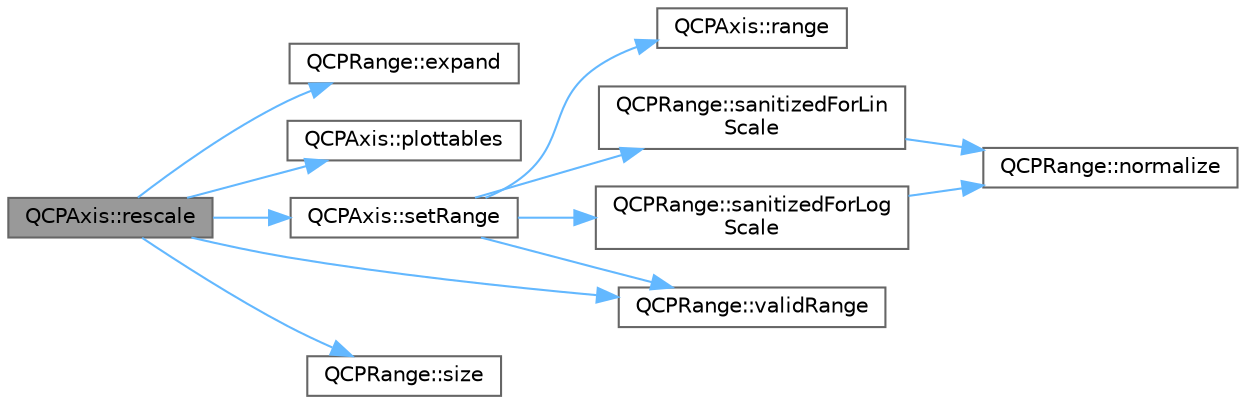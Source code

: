 digraph "QCPAxis::rescale"
{
 // LATEX_PDF_SIZE
  bgcolor="transparent";
  edge [fontname=Helvetica,fontsize=10,labelfontname=Helvetica,labelfontsize=10];
  node [fontname=Helvetica,fontsize=10,shape=box,height=0.2,width=0.4];
  rankdir="LR";
  Node1 [label="QCPAxis::rescale",height=0.2,width=0.4,color="gray40", fillcolor="grey60", style="filled", fontcolor="black",tooltip=" "];
  Node1 -> Node2 [color="steelblue1",style="solid"];
  Node2 [label="QCPRange::expand",height=0.2,width=0.4,color="grey40", fillcolor="white", style="filled",URL="$class_q_c_p_range.html#a0fa1bc8048be50d52bea93a8caf08305",tooltip=" "];
  Node1 -> Node3 [color="steelblue1",style="solid"];
  Node3 [label="QCPAxis::plottables",height=0.2,width=0.4,color="grey40", fillcolor="white", style="filled",URL="$class_q_c_p_axis.html#ac5e0f6f65c75efb5fd32275d6e4ef0d6",tooltip=" "];
  Node1 -> Node4 [color="steelblue1",style="solid"];
  Node4 [label="QCPAxis::setRange",height=0.2,width=0.4,color="grey40", fillcolor="white", style="filled",URL="$class_q_c_p_axis.html#aebdfea5d44c3a0ad2b4700cd4d25b641",tooltip=" "];
  Node4 -> Node5 [color="steelblue1",style="solid"];
  Node5 [label="QCPAxis::range",height=0.2,width=0.4,color="grey40", fillcolor="white", style="filled",URL="$class_q_c_p_axis.html#ac4058855a81f1a883cf2e754f6a6acb1",tooltip=" "];
  Node4 -> Node6 [color="steelblue1",style="solid"];
  Node6 [label="QCPRange::sanitizedForLin\lScale",height=0.2,width=0.4,color="grey40", fillcolor="white", style="filled",URL="$class_q_c_p_range.html#a808751fdd9b17ef52327ba011df2e5f1",tooltip=" "];
  Node6 -> Node7 [color="steelblue1",style="solid"];
  Node7 [label="QCPRange::normalize",height=0.2,width=0.4,color="grey40", fillcolor="white", style="filled",URL="$class_q_c_p_range.html#af914a7740269b0604d0827c634a878a9",tooltip=" "];
  Node4 -> Node8 [color="steelblue1",style="solid"];
  Node8 [label="QCPRange::sanitizedForLog\lScale",height=0.2,width=0.4,color="grey40", fillcolor="white", style="filled",URL="$class_q_c_p_range.html#a3d66288d66e1d6df3636075eb42502ee",tooltip=" "];
  Node8 -> Node7 [color="steelblue1",style="solid"];
  Node4 -> Node9 [color="steelblue1",style="solid"];
  Node9 [label="QCPRange::validRange",height=0.2,width=0.4,color="grey40", fillcolor="white", style="filled",URL="$class_q_c_p_range.html#ab38bd4841c77c7bb86c9eea0f142dcc0",tooltip=" "];
  Node1 -> Node10 [color="steelblue1",style="solid"];
  Node10 [label="QCPRange::size",height=0.2,width=0.4,color="grey40", fillcolor="white", style="filled",URL="$class_q_c_p_range.html#a62326e7cc4316b96df6a60813230e63f",tooltip=" "];
  Node1 -> Node9 [color="steelblue1",style="solid"];
}
